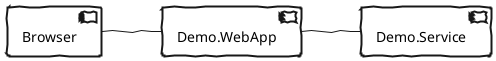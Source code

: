 @startuml

left to right direction
skinparam { 
    ComponentBackgroundColor white
    ComponentBorderThickness 2
    RectangleBackgroundColor white
    RectangleBorderThickness 2
    Handwritten true
'    ComponentBorderColor #0e39fb
'    ComponentFontColor #0e39fb
'    RectangleBorderColor #0e39fb
'    RectangleFontColor #0e39fb
'    ArrowColor #0e39fb
}

component Browser
component Demo.WebApp
component Demo.Service

Browser -- Demo.WebApp
Demo.WebApp -- Demo.Service

@endml

